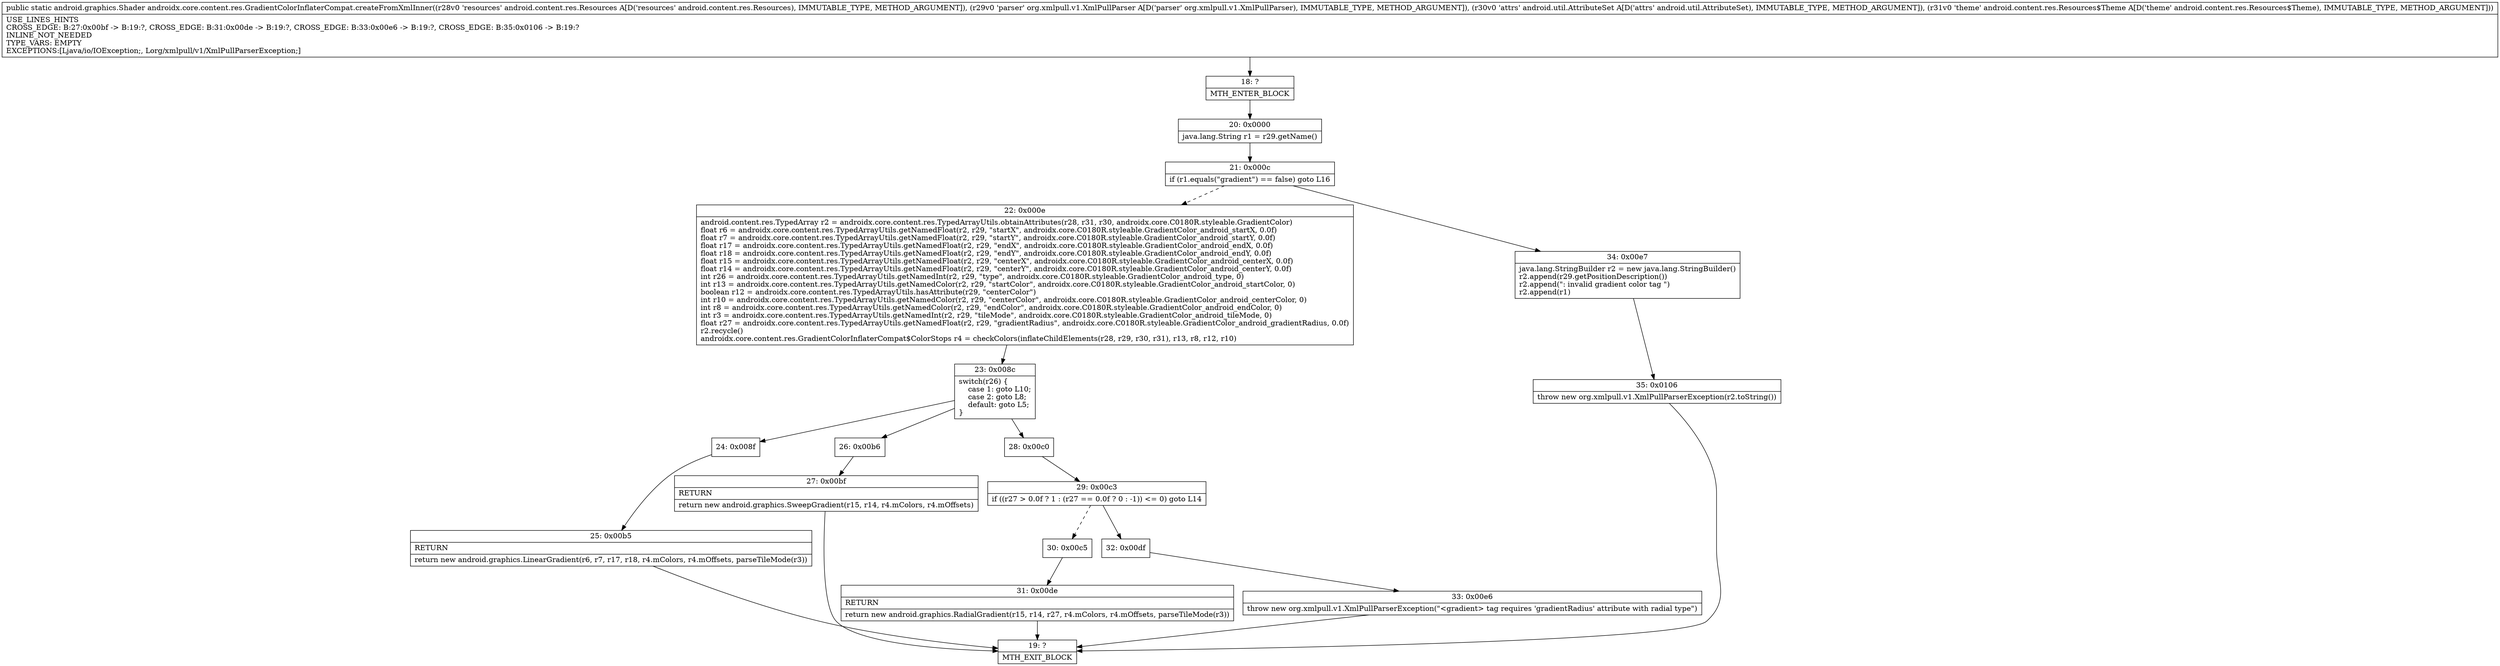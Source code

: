 digraph "CFG forandroidx.core.content.res.GradientColorInflaterCompat.createFromXmlInner(Landroid\/content\/res\/Resources;Lorg\/xmlpull\/v1\/XmlPullParser;Landroid\/util\/AttributeSet;Landroid\/content\/res\/Resources$Theme;)Landroid\/graphics\/Shader;" {
Node_18 [shape=record,label="{18\:\ ?|MTH_ENTER_BLOCK\l}"];
Node_20 [shape=record,label="{20\:\ 0x0000|java.lang.String r1 = r29.getName()\l}"];
Node_21 [shape=record,label="{21\:\ 0x000c|if (r1.equals(\"gradient\") == false) goto L16\l}"];
Node_22 [shape=record,label="{22\:\ 0x000e|android.content.res.TypedArray r2 = androidx.core.content.res.TypedArrayUtils.obtainAttributes(r28, r31, r30, androidx.core.C0180R.styleable.GradientColor)\lfloat r6 = androidx.core.content.res.TypedArrayUtils.getNamedFloat(r2, r29, \"startX\", androidx.core.C0180R.styleable.GradientColor_android_startX, 0.0f)\lfloat r7 = androidx.core.content.res.TypedArrayUtils.getNamedFloat(r2, r29, \"startY\", androidx.core.C0180R.styleable.GradientColor_android_startY, 0.0f)\lfloat r17 = androidx.core.content.res.TypedArrayUtils.getNamedFloat(r2, r29, \"endX\", androidx.core.C0180R.styleable.GradientColor_android_endX, 0.0f)\lfloat r18 = androidx.core.content.res.TypedArrayUtils.getNamedFloat(r2, r29, \"endY\", androidx.core.C0180R.styleable.GradientColor_android_endY, 0.0f)\lfloat r15 = androidx.core.content.res.TypedArrayUtils.getNamedFloat(r2, r29, \"centerX\", androidx.core.C0180R.styleable.GradientColor_android_centerX, 0.0f)\lfloat r14 = androidx.core.content.res.TypedArrayUtils.getNamedFloat(r2, r29, \"centerY\", androidx.core.C0180R.styleable.GradientColor_android_centerY, 0.0f)\lint r26 = androidx.core.content.res.TypedArrayUtils.getNamedInt(r2, r29, \"type\", androidx.core.C0180R.styleable.GradientColor_android_type, 0)\lint r13 = androidx.core.content.res.TypedArrayUtils.getNamedColor(r2, r29, \"startColor\", androidx.core.C0180R.styleable.GradientColor_android_startColor, 0)\lboolean r12 = androidx.core.content.res.TypedArrayUtils.hasAttribute(r29, \"centerColor\")\lint r10 = androidx.core.content.res.TypedArrayUtils.getNamedColor(r2, r29, \"centerColor\", androidx.core.C0180R.styleable.GradientColor_android_centerColor, 0)\lint r8 = androidx.core.content.res.TypedArrayUtils.getNamedColor(r2, r29, \"endColor\", androidx.core.C0180R.styleable.GradientColor_android_endColor, 0)\lint r3 = androidx.core.content.res.TypedArrayUtils.getNamedInt(r2, r29, \"tileMode\", androidx.core.C0180R.styleable.GradientColor_android_tileMode, 0)\lfloat r27 = androidx.core.content.res.TypedArrayUtils.getNamedFloat(r2, r29, \"gradientRadius\", androidx.core.C0180R.styleable.GradientColor_android_gradientRadius, 0.0f)\lr2.recycle()\landroidx.core.content.res.GradientColorInflaterCompat$ColorStops r4 = checkColors(inflateChildElements(r28, r29, r30, r31), r13, r8, r12, r10)\l}"];
Node_23 [shape=record,label="{23\:\ 0x008c|switch(r26) \{\l    case 1: goto L10;\l    case 2: goto L8;\l    default: goto L5;\l\}\l}"];
Node_24 [shape=record,label="{24\:\ 0x008f}"];
Node_25 [shape=record,label="{25\:\ 0x00b5|RETURN\l|return new android.graphics.LinearGradient(r6, r7, r17, r18, r4.mColors, r4.mOffsets, parseTileMode(r3))\l}"];
Node_19 [shape=record,label="{19\:\ ?|MTH_EXIT_BLOCK\l}"];
Node_26 [shape=record,label="{26\:\ 0x00b6}"];
Node_27 [shape=record,label="{27\:\ 0x00bf|RETURN\l|return new android.graphics.SweepGradient(r15, r14, r4.mColors, r4.mOffsets)\l}"];
Node_28 [shape=record,label="{28\:\ 0x00c0}"];
Node_29 [shape=record,label="{29\:\ 0x00c3|if ((r27 \> 0.0f ? 1 : (r27 == 0.0f ? 0 : \-1)) \<= 0) goto L14\l}"];
Node_30 [shape=record,label="{30\:\ 0x00c5}"];
Node_31 [shape=record,label="{31\:\ 0x00de|RETURN\l|return new android.graphics.RadialGradient(r15, r14, r27, r4.mColors, r4.mOffsets, parseTileMode(r3))\l}"];
Node_32 [shape=record,label="{32\:\ 0x00df}"];
Node_33 [shape=record,label="{33\:\ 0x00e6|throw new org.xmlpull.v1.XmlPullParserException(\"\<gradient\> tag requires 'gradientRadius' attribute with radial type\")\l}"];
Node_34 [shape=record,label="{34\:\ 0x00e7|java.lang.StringBuilder r2 = new java.lang.StringBuilder()\lr2.append(r29.getPositionDescription())\lr2.append(\": invalid gradient color tag \")\lr2.append(r1)\l}"];
Node_35 [shape=record,label="{35\:\ 0x0106|throw new org.xmlpull.v1.XmlPullParserException(r2.toString())\l}"];
MethodNode[shape=record,label="{public static android.graphics.Shader androidx.core.content.res.GradientColorInflaterCompat.createFromXmlInner((r28v0 'resources' android.content.res.Resources A[D('resources' android.content.res.Resources), IMMUTABLE_TYPE, METHOD_ARGUMENT]), (r29v0 'parser' org.xmlpull.v1.XmlPullParser A[D('parser' org.xmlpull.v1.XmlPullParser), IMMUTABLE_TYPE, METHOD_ARGUMENT]), (r30v0 'attrs' android.util.AttributeSet A[D('attrs' android.util.AttributeSet), IMMUTABLE_TYPE, METHOD_ARGUMENT]), (r31v0 'theme' android.content.res.Resources$Theme A[D('theme' android.content.res.Resources$Theme), IMMUTABLE_TYPE, METHOD_ARGUMENT]))  | USE_LINES_HINTS\lCROSS_EDGE: B:27:0x00bf \-\> B:19:?, CROSS_EDGE: B:31:0x00de \-\> B:19:?, CROSS_EDGE: B:33:0x00e6 \-\> B:19:?, CROSS_EDGE: B:35:0x0106 \-\> B:19:?\lINLINE_NOT_NEEDED\lTYPE_VARS: EMPTY\lEXCEPTIONS:[Ljava\/io\/IOException;, Lorg\/xmlpull\/v1\/XmlPullParserException;]\l}"];
MethodNode -> Node_18;Node_18 -> Node_20;
Node_20 -> Node_21;
Node_21 -> Node_22[style=dashed];
Node_21 -> Node_34;
Node_22 -> Node_23;
Node_23 -> Node_24;
Node_23 -> Node_26;
Node_23 -> Node_28;
Node_24 -> Node_25;
Node_25 -> Node_19;
Node_26 -> Node_27;
Node_27 -> Node_19;
Node_28 -> Node_29;
Node_29 -> Node_30[style=dashed];
Node_29 -> Node_32;
Node_30 -> Node_31;
Node_31 -> Node_19;
Node_32 -> Node_33;
Node_33 -> Node_19;
Node_34 -> Node_35;
Node_35 -> Node_19;
}

